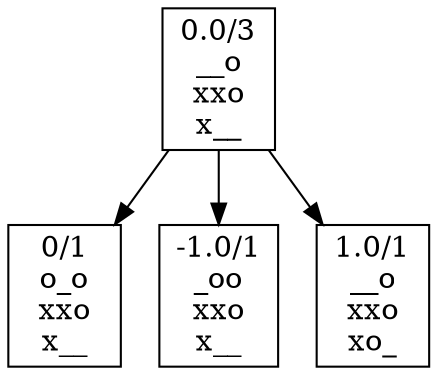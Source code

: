 digraph G {
    node [shape=box];
    "0.0/3
__o
xxo
x__
" -> "0/1
o_o
xxo
x__
"
    "0.0/3
__o
xxo
x__
" -> "-1.0/1
_oo
xxo
x__
"
    "0.0/3
__o
xxo
x__
" -> "1.0/1
__o
xxo
xo_
"
}
